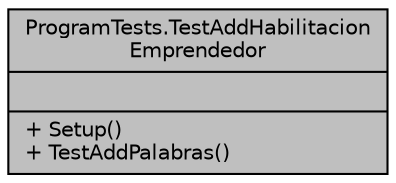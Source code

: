 digraph "ProgramTests.TestAddHabilitacionEmprendedor"
{
 // INTERACTIVE_SVG=YES
 // LATEX_PDF_SIZE
  edge [fontname="Helvetica",fontsize="10",labelfontname="Helvetica",labelfontsize="10"];
  node [fontname="Helvetica",fontsize="10",shape=record];
  Node1 [label="{ProgramTests.TestAddHabilitacion\lEmprendedor\n||+ Setup()\l+ TestAddPalabras()\l}",height=0.2,width=0.4,color="black", fillcolor="grey75", style="filled", fontcolor="black",tooltip="Esta clase prueba el handler de PublicarOferta. Concretamente cuando se toma la ruta de oferta única."];
}
